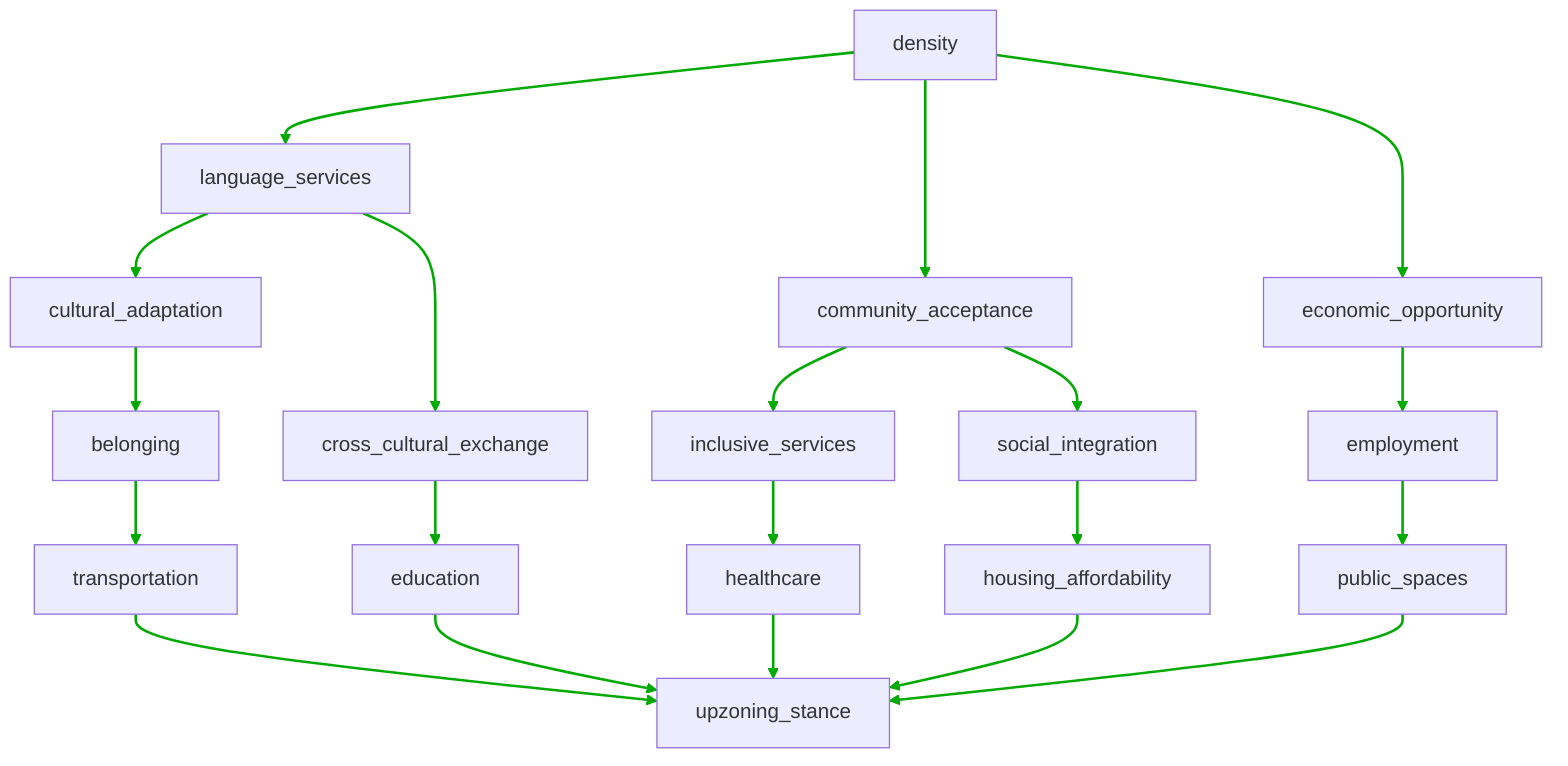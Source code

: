 flowchart TD
n1[density]
n2[language_services]
n3[community_acceptance]
n4[economic_opportunity]
n5[cultural_adaptation]
n6[cross_cultural_exchange]
n7[inclusive_services]
n8[social_integration]
n9[belonging]
n10[employment]
n11[education]
n12[healthcare]
n13[housing_affordability]
n14[transportation]
n15[public_spaces]
n16[upzoning_stance]
n1 --> n2
n1 --> n3
n1 --> n4
n2 --> n5
n2 --> n6
n3 --> n7
n3 --> n8
n4 --> n10
n5 --> n9
n6 --> n11
n7 --> n12
n8 --> n13
n9 --> n14
n10 --> n15
n11 --> n16
n12 --> n16
n13 --> n16
n14 --> n16
n15 --> n16
linkStyle 0 stroke:#00AA00,stroke-width:2px
linkStyle 1 stroke:#00AA00,stroke-width:2px
linkStyle 2 stroke:#00AA00,stroke-width:2px
linkStyle 3 stroke:#00AA00,stroke-width:2px
linkStyle 4 stroke:#00AA00,stroke-width:2px
linkStyle 5 stroke:#00AA00,stroke-width:2px
linkStyle 6 stroke:#00AA00,stroke-width:2px
linkStyle 7 stroke:#00AA00,stroke-width:2px
linkStyle 8 stroke:#00AA00,stroke-width:2px
linkStyle 9 stroke:#00AA00,stroke-width:2px
linkStyle 10 stroke:#00AA00,stroke-width:2px
linkStyle 11 stroke:#00AA00,stroke-width:2px
linkStyle 12 stroke:#00AA00,stroke-width:2px
linkStyle 13 stroke:#00AA00,stroke-width:2px
linkStyle 14 stroke:#00AA00,stroke-width:2px
linkStyle 15 stroke:#00AA00,stroke-width:2px
linkStyle 16 stroke:#00AA00,stroke-width:2px
linkStyle 17 stroke:#00AA00,stroke-width:2px
linkStyle 18 stroke:#00AA00,stroke-width:2px